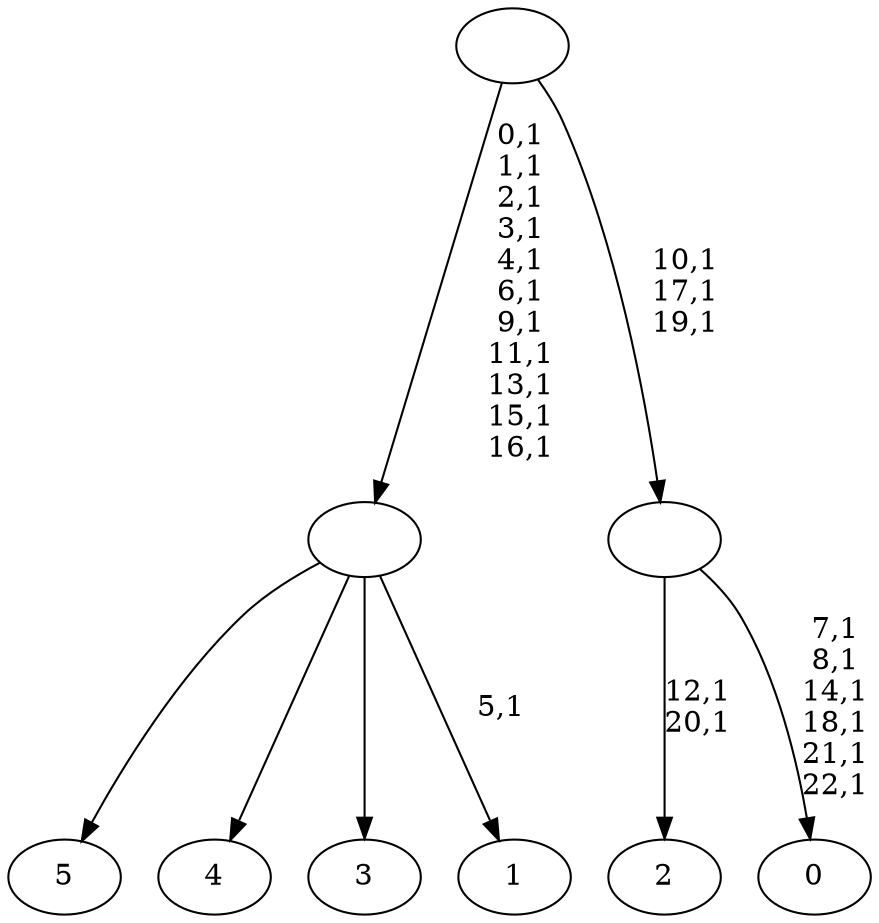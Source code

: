 digraph T {
	29 [label="5"]
	28 [label="4"]
	27 [label="3"]
	26 [label="2"]
	23 [label="1"]
	21 [label=""]
	10 [label="0"]
	3 [label=""]
	0 [label=""]
	21 -> 23 [label="5,1"]
	21 -> 29 [label=""]
	21 -> 28 [label=""]
	21 -> 27 [label=""]
	3 -> 10 [label="7,1\n8,1\n14,1\n18,1\n21,1\n22,1"]
	3 -> 26 [label="12,1\n20,1"]
	0 -> 3 [label="10,1\n17,1\n19,1"]
	0 -> 21 [label="0,1\n1,1\n2,1\n3,1\n4,1\n6,1\n9,1\n11,1\n13,1\n15,1\n16,1"]
}
